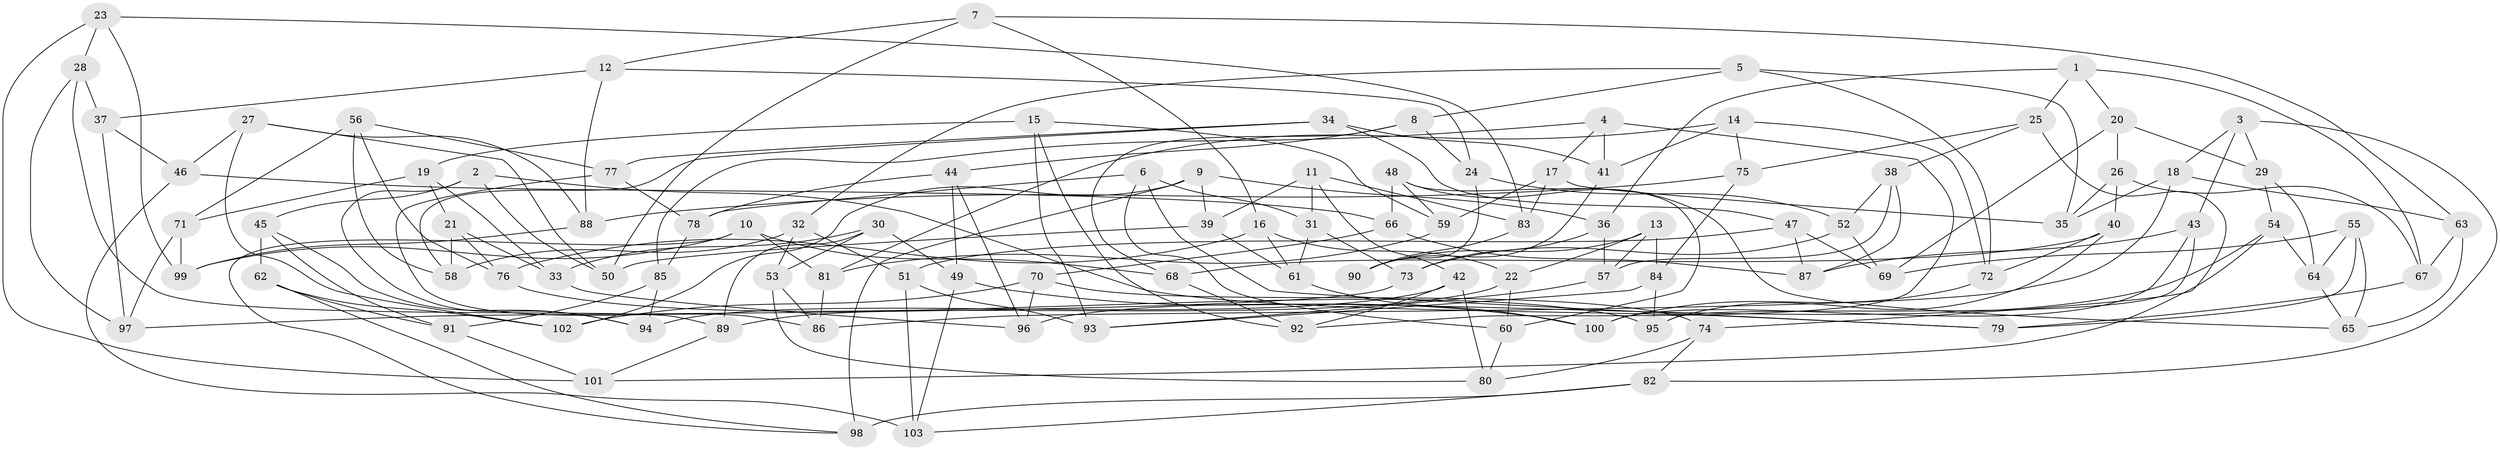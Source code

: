 // coarse degree distribution, {6: 0.46153846153846156, 3: 0.015384615384615385, 4: 0.4, 5: 0.1076923076923077, 2: 0.015384615384615385}
// Generated by graph-tools (version 1.1) at 2025/42/03/06/25 10:42:17]
// undirected, 103 vertices, 206 edges
graph export_dot {
graph [start="1"]
  node [color=gray90,style=filled];
  1;
  2;
  3;
  4;
  5;
  6;
  7;
  8;
  9;
  10;
  11;
  12;
  13;
  14;
  15;
  16;
  17;
  18;
  19;
  20;
  21;
  22;
  23;
  24;
  25;
  26;
  27;
  28;
  29;
  30;
  31;
  32;
  33;
  34;
  35;
  36;
  37;
  38;
  39;
  40;
  41;
  42;
  43;
  44;
  45;
  46;
  47;
  48;
  49;
  50;
  51;
  52;
  53;
  54;
  55;
  56;
  57;
  58;
  59;
  60;
  61;
  62;
  63;
  64;
  65;
  66;
  67;
  68;
  69;
  70;
  71;
  72;
  73;
  74;
  75;
  76;
  77;
  78;
  79;
  80;
  81;
  82;
  83;
  84;
  85;
  86;
  87;
  88;
  89;
  90;
  91;
  92;
  93;
  94;
  95;
  96;
  97;
  98;
  99;
  100;
  101;
  102;
  103;
  1 -- 67;
  1 -- 20;
  1 -- 25;
  1 -- 36;
  2 -- 45;
  2 -- 94;
  2 -- 79;
  2 -- 50;
  3 -- 29;
  3 -- 18;
  3 -- 43;
  3 -- 82;
  4 -- 17;
  4 -- 85;
  4 -- 92;
  4 -- 41;
  5 -- 32;
  5 -- 72;
  5 -- 35;
  5 -- 8;
  6 -- 79;
  6 -- 60;
  6 -- 78;
  6 -- 31;
  7 -- 16;
  7 -- 63;
  7 -- 12;
  7 -- 50;
  8 -- 44;
  8 -- 68;
  8 -- 24;
  9 -- 98;
  9 -- 102;
  9 -- 36;
  9 -- 39;
  10 -- 81;
  10 -- 99;
  10 -- 98;
  10 -- 68;
  11 -- 83;
  11 -- 31;
  11 -- 39;
  11 -- 42;
  12 -- 88;
  12 -- 37;
  12 -- 24;
  13 -- 90;
  13 -- 84;
  13 -- 57;
  13 -- 22;
  14 -- 72;
  14 -- 81;
  14 -- 41;
  14 -- 75;
  15 -- 93;
  15 -- 19;
  15 -- 92;
  15 -- 59;
  16 -- 76;
  16 -- 61;
  16 -- 22;
  17 -- 35;
  17 -- 83;
  17 -- 59;
  18 -- 35;
  18 -- 86;
  18 -- 63;
  19 -- 33;
  19 -- 71;
  19 -- 21;
  20 -- 26;
  20 -- 29;
  20 -- 69;
  21 -- 58;
  21 -- 76;
  21 -- 33;
  22 -- 89;
  22 -- 60;
  23 -- 101;
  23 -- 28;
  23 -- 83;
  23 -- 99;
  24 -- 90;
  24 -- 52;
  25 -- 75;
  25 -- 74;
  25 -- 38;
  26 -- 35;
  26 -- 40;
  26 -- 67;
  27 -- 102;
  27 -- 46;
  27 -- 50;
  27 -- 88;
  28 -- 89;
  28 -- 37;
  28 -- 97;
  29 -- 54;
  29 -- 64;
  30 -- 53;
  30 -- 49;
  30 -- 33;
  30 -- 89;
  31 -- 61;
  31 -- 73;
  32 -- 53;
  32 -- 58;
  32 -- 51;
  33 -- 96;
  34 -- 58;
  34 -- 77;
  34 -- 41;
  34 -- 47;
  36 -- 73;
  36 -- 57;
  37 -- 46;
  37 -- 97;
  38 -- 57;
  38 -- 87;
  38 -- 52;
  39 -- 61;
  39 -- 50;
  40 -- 72;
  40 -- 95;
  40 -- 68;
  41 -- 90;
  42 -- 92;
  42 -- 80;
  42 -- 94;
  43 -- 87;
  43 -- 100;
  43 -- 95;
  44 -- 96;
  44 -- 78;
  44 -- 49;
  45 -- 94;
  45 -- 91;
  45 -- 62;
  46 -- 103;
  46 -- 66;
  47 -- 51;
  47 -- 69;
  47 -- 87;
  48 -- 66;
  48 -- 65;
  48 -- 59;
  48 -- 60;
  49 -- 103;
  49 -- 100;
  51 -- 93;
  51 -- 103;
  52 -- 73;
  52 -- 69;
  53 -- 86;
  53 -- 80;
  54 -- 101;
  54 -- 96;
  54 -- 64;
  55 -- 65;
  55 -- 64;
  55 -- 79;
  55 -- 69;
  56 -- 76;
  56 -- 77;
  56 -- 58;
  56 -- 71;
  57 -- 93;
  59 -- 81;
  60 -- 80;
  61 -- 100;
  62 -- 91;
  62 -- 102;
  62 -- 98;
  63 -- 67;
  63 -- 65;
  64 -- 65;
  66 -- 87;
  66 -- 70;
  67 -- 79;
  68 -- 92;
  70 -- 74;
  70 -- 102;
  70 -- 96;
  71 -- 99;
  71 -- 97;
  72 -- 100;
  73 -- 97;
  74 -- 80;
  74 -- 82;
  75 -- 88;
  75 -- 84;
  76 -- 95;
  77 -- 78;
  77 -- 86;
  78 -- 85;
  81 -- 86;
  82 -- 103;
  82 -- 98;
  83 -- 90;
  84 -- 93;
  84 -- 95;
  85 -- 91;
  85 -- 94;
  88 -- 99;
  89 -- 101;
  91 -- 101;
}
